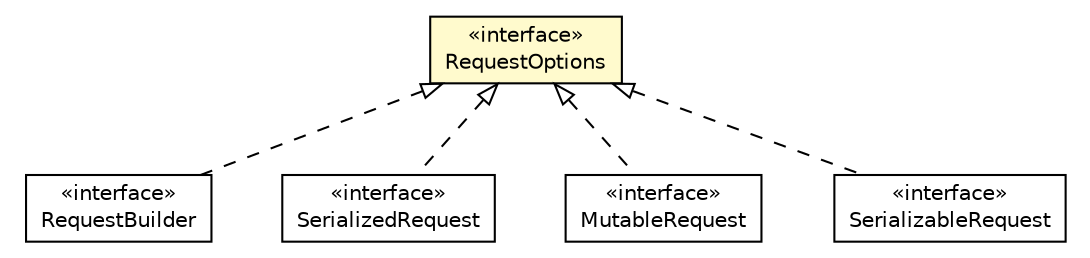 #!/usr/local/bin/dot
#
# Class diagram 
# Generated by UMLGraph version R5_6-24-gf6e263 (http://www.umlgraph.org/)
#

digraph G {
	edge [fontname="Helvetica",fontsize=10,labelfontname="Helvetica",labelfontsize=10];
	node [fontname="Helvetica",fontsize=10,shape=plaintext];
	nodesep=0.25;
	ranksep=0.5;
	// io.reinert.requestor.core.RequestBuilder
	c39552 [label=<<table title="io.reinert.requestor.core.RequestBuilder" border="0" cellborder="1" cellspacing="0" cellpadding="2" port="p" href="./RequestBuilder.html">
		<tr><td><table border="0" cellspacing="0" cellpadding="1">
<tr><td align="center" balign="center"> &#171;interface&#187; </td></tr>
<tr><td align="center" balign="center"> RequestBuilder </td></tr>
		</table></td></tr>
		</table>>, URL="./RequestBuilder.html", fontname="Helvetica", fontcolor="black", fontsize=10.0];
	// io.reinert.requestor.core.SerializedRequest
	c39570 [label=<<table title="io.reinert.requestor.core.SerializedRequest" border="0" cellborder="1" cellspacing="0" cellpadding="2" port="p" href="./SerializedRequest.html">
		<tr><td><table border="0" cellspacing="0" cellpadding="1">
<tr><td align="center" balign="center"> &#171;interface&#187; </td></tr>
<tr><td align="center" balign="center"> SerializedRequest </td></tr>
		</table></td></tr>
		</table>>, URL="./SerializedRequest.html", fontname="Helvetica", fontcolor="black", fontsize=10.0];
	// io.reinert.requestor.core.MutableRequest
	c39578 [label=<<table title="io.reinert.requestor.core.MutableRequest" border="0" cellborder="1" cellspacing="0" cellpadding="2" port="p" href="./MutableRequest.html">
		<tr><td><table border="0" cellspacing="0" cellpadding="1">
<tr><td align="center" balign="center"> &#171;interface&#187; </td></tr>
<tr><td align="center" balign="center"> MutableRequest </td></tr>
		</table></td></tr>
		</table>>, URL="./MutableRequest.html", fontname="Helvetica", fontcolor="black", fontsize=10.0];
	// io.reinert.requestor.core.SerializableRequest
	c39599 [label=<<table title="io.reinert.requestor.core.SerializableRequest" border="0" cellborder="1" cellspacing="0" cellpadding="2" port="p" href="./SerializableRequest.html">
		<tr><td><table border="0" cellspacing="0" cellpadding="1">
<tr><td align="center" balign="center"> &#171;interface&#187; </td></tr>
<tr><td align="center" balign="center"> SerializableRequest </td></tr>
		</table></td></tr>
		</table>>, URL="./SerializableRequest.html", fontname="Helvetica", fontcolor="black", fontsize=10.0];
	// io.reinert.requestor.core.RequestOptions
	c39631 [label=<<table title="io.reinert.requestor.core.RequestOptions" border="0" cellborder="1" cellspacing="0" cellpadding="2" port="p" bgcolor="lemonChiffon" href="./RequestOptions.html">
		<tr><td><table border="0" cellspacing="0" cellpadding="1">
<tr><td align="center" balign="center"> &#171;interface&#187; </td></tr>
<tr><td align="center" balign="center"> RequestOptions </td></tr>
		</table></td></tr>
		</table>>, URL="./RequestOptions.html", fontname="Helvetica", fontcolor="black", fontsize=10.0];
	//io.reinert.requestor.core.RequestBuilder implements io.reinert.requestor.core.RequestOptions
	c39631:p -> c39552:p [dir=back,arrowtail=empty,style=dashed];
	//io.reinert.requestor.core.SerializedRequest implements io.reinert.requestor.core.RequestOptions
	c39631:p -> c39570:p [dir=back,arrowtail=empty,style=dashed];
	//io.reinert.requestor.core.MutableRequest implements io.reinert.requestor.core.RequestOptions
	c39631:p -> c39578:p [dir=back,arrowtail=empty,style=dashed];
	//io.reinert.requestor.core.SerializableRequest implements io.reinert.requestor.core.RequestOptions
	c39631:p -> c39599:p [dir=back,arrowtail=empty,style=dashed];
}

